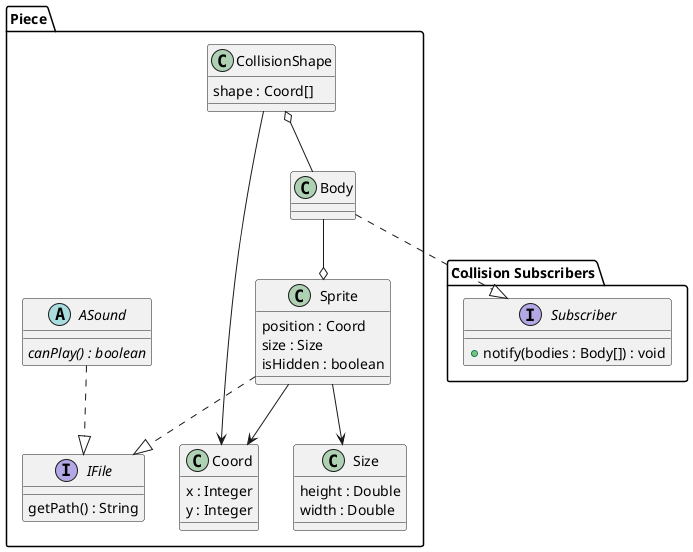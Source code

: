 @startuml
package "Piece" {
    class Coord {
         x : Integer
         y : Integer
    }

    class Size {
        height : Double
        width : Double
    }

    interface IFile {
        getPath() : String
    }

    class Sprite {
         position : Coord
         size : Size
         isHidden : boolean 
    }
    Sprite --> Coord
    Sprite --> Size
    Sprite ..|> IFile

    class Body {
    }
    Body --o Sprite

    class CollisionShape {
        shape : Coord[]
    }
    CollisionShape o-- Body
    CollisionShape --> Coord

    abstract class ASound {
      {abstract} canPlay() : boolean
    }
    ASound ..|> IFile
}

package "Collision Subscribers" {
  interface Subscriber {
    +notify(bodies : Body[]) : void
  }
}

Body ..|> Subscriber 
@enduml

